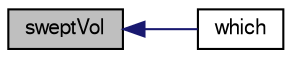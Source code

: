 digraph "sweptVol"
{
  bgcolor="transparent";
  edge [fontname="FreeSans",fontsize="10",labelfontname="FreeSans",labelfontsize="10"];
  node [fontname="FreeSans",fontsize="10",shape=record];
  rankdir="LR";
  Node479 [label="sweptVol",height=0.2,width=0.4,color="black", fillcolor="grey75", style="filled", fontcolor="black"];
  Node479 -> Node480 [dir="back",color="midnightblue",fontsize="10",style="solid",fontname="FreeSans"];
  Node480 [label="which",height=0.2,width=0.4,color="black",URL="$a27218.html#adcbaa18784c32232abea234a93c9460e",tooltip="Navigation through face vertices. "];
}
